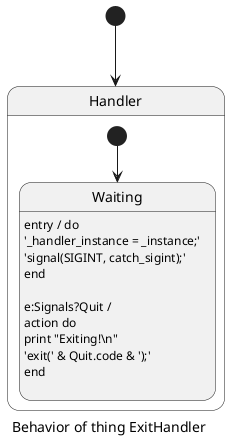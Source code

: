 @startuml
skinparam defaultTextAlignment left
caption Behavior of thing ExitHandler
[*] --> Handler
state Handler{
state Waiting{
	Waiting : entry / do \n'_handler_instance = _instance;'\n'signal(SIGINT, catch_sigint);'\nend\n
	Waiting : e:Signals?Quit / \naction do \nprint "Exiting!\\n"\n'exit(' & Quit.code & ');'\nend\n
}
[*] --> Waiting
}
@enduml
